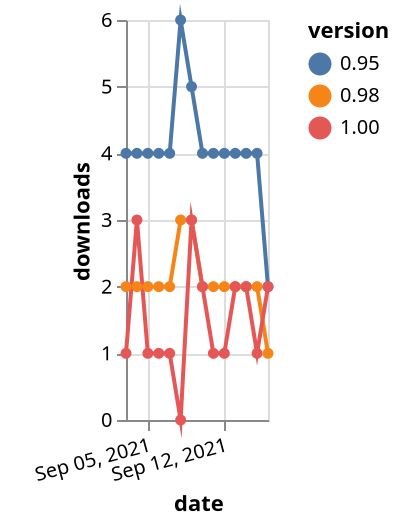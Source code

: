 {"$schema": "https://vega.github.io/schema/vega-lite/v5.json", "description": "A simple bar chart with embedded data.", "data": {"values": [{"date": "2021-09-03", "total": 5050, "delta": 4, "version": "0.95"}, {"date": "2021-09-04", "total": 5054, "delta": 4, "version": "0.95"}, {"date": "2021-09-05", "total": 5058, "delta": 4, "version": "0.95"}, {"date": "2021-09-06", "total": 5062, "delta": 4, "version": "0.95"}, {"date": "2021-09-07", "total": 5066, "delta": 4, "version": "0.95"}, {"date": "2021-09-08", "total": 5072, "delta": 6, "version": "0.95"}, {"date": "2021-09-09", "total": 5077, "delta": 5, "version": "0.95"}, {"date": "2021-09-10", "total": 5081, "delta": 4, "version": "0.95"}, {"date": "2021-09-11", "total": 5085, "delta": 4, "version": "0.95"}, {"date": "2021-09-12", "total": 5089, "delta": 4, "version": "0.95"}, {"date": "2021-09-13", "total": 5093, "delta": 4, "version": "0.95"}, {"date": "2021-09-14", "total": 5097, "delta": 4, "version": "0.95"}, {"date": "2021-09-15", "total": 5101, "delta": 4, "version": "0.95"}, {"date": "2021-09-16", "total": 5103, "delta": 2, "version": "0.95"}, {"date": "2021-09-03", "total": 2367, "delta": 2, "version": "0.98"}, {"date": "2021-09-04", "total": 2369, "delta": 2, "version": "0.98"}, {"date": "2021-09-05", "total": 2371, "delta": 2, "version": "0.98"}, {"date": "2021-09-06", "total": 2373, "delta": 2, "version": "0.98"}, {"date": "2021-09-07", "total": 2375, "delta": 2, "version": "0.98"}, {"date": "2021-09-08", "total": 2378, "delta": 3, "version": "0.98"}, {"date": "2021-09-09", "total": 2381, "delta": 3, "version": "0.98"}, {"date": "2021-09-10", "total": 2383, "delta": 2, "version": "0.98"}, {"date": "2021-09-11", "total": 2385, "delta": 2, "version": "0.98"}, {"date": "2021-09-12", "total": 2387, "delta": 2, "version": "0.98"}, {"date": "2021-09-13", "total": 2389, "delta": 2, "version": "0.98"}, {"date": "2021-09-14", "total": 2391, "delta": 2, "version": "0.98"}, {"date": "2021-09-15", "total": 2393, "delta": 2, "version": "0.98"}, {"date": "2021-09-16", "total": 2394, "delta": 1, "version": "0.98"}, {"date": "2021-09-03", "total": 472, "delta": 1, "version": "1.00"}, {"date": "2021-09-04", "total": 475, "delta": 3, "version": "1.00"}, {"date": "2021-09-05", "total": 476, "delta": 1, "version": "1.00"}, {"date": "2021-09-06", "total": 477, "delta": 1, "version": "1.00"}, {"date": "2021-09-07", "total": 478, "delta": 1, "version": "1.00"}, {"date": "2021-09-08", "total": 478, "delta": 0, "version": "1.00"}, {"date": "2021-09-09", "total": 481, "delta": 3, "version": "1.00"}, {"date": "2021-09-10", "total": 483, "delta": 2, "version": "1.00"}, {"date": "2021-09-11", "total": 484, "delta": 1, "version": "1.00"}, {"date": "2021-09-12", "total": 485, "delta": 1, "version": "1.00"}, {"date": "2021-09-13", "total": 487, "delta": 2, "version": "1.00"}, {"date": "2021-09-14", "total": 489, "delta": 2, "version": "1.00"}, {"date": "2021-09-15", "total": 490, "delta": 1, "version": "1.00"}, {"date": "2021-09-16", "total": 492, "delta": 2, "version": "1.00"}]}, "width": "container", "mark": {"type": "line", "point": {"filled": true}}, "encoding": {"x": {"field": "date", "type": "temporal", "timeUnit": "yearmonthdate", "title": "date", "axis": {"labelAngle": -15}}, "y": {"field": "delta", "type": "quantitative", "title": "downloads"}, "color": {"field": "version", "type": "nominal"}, "tooltip": {"field": "delta"}}}